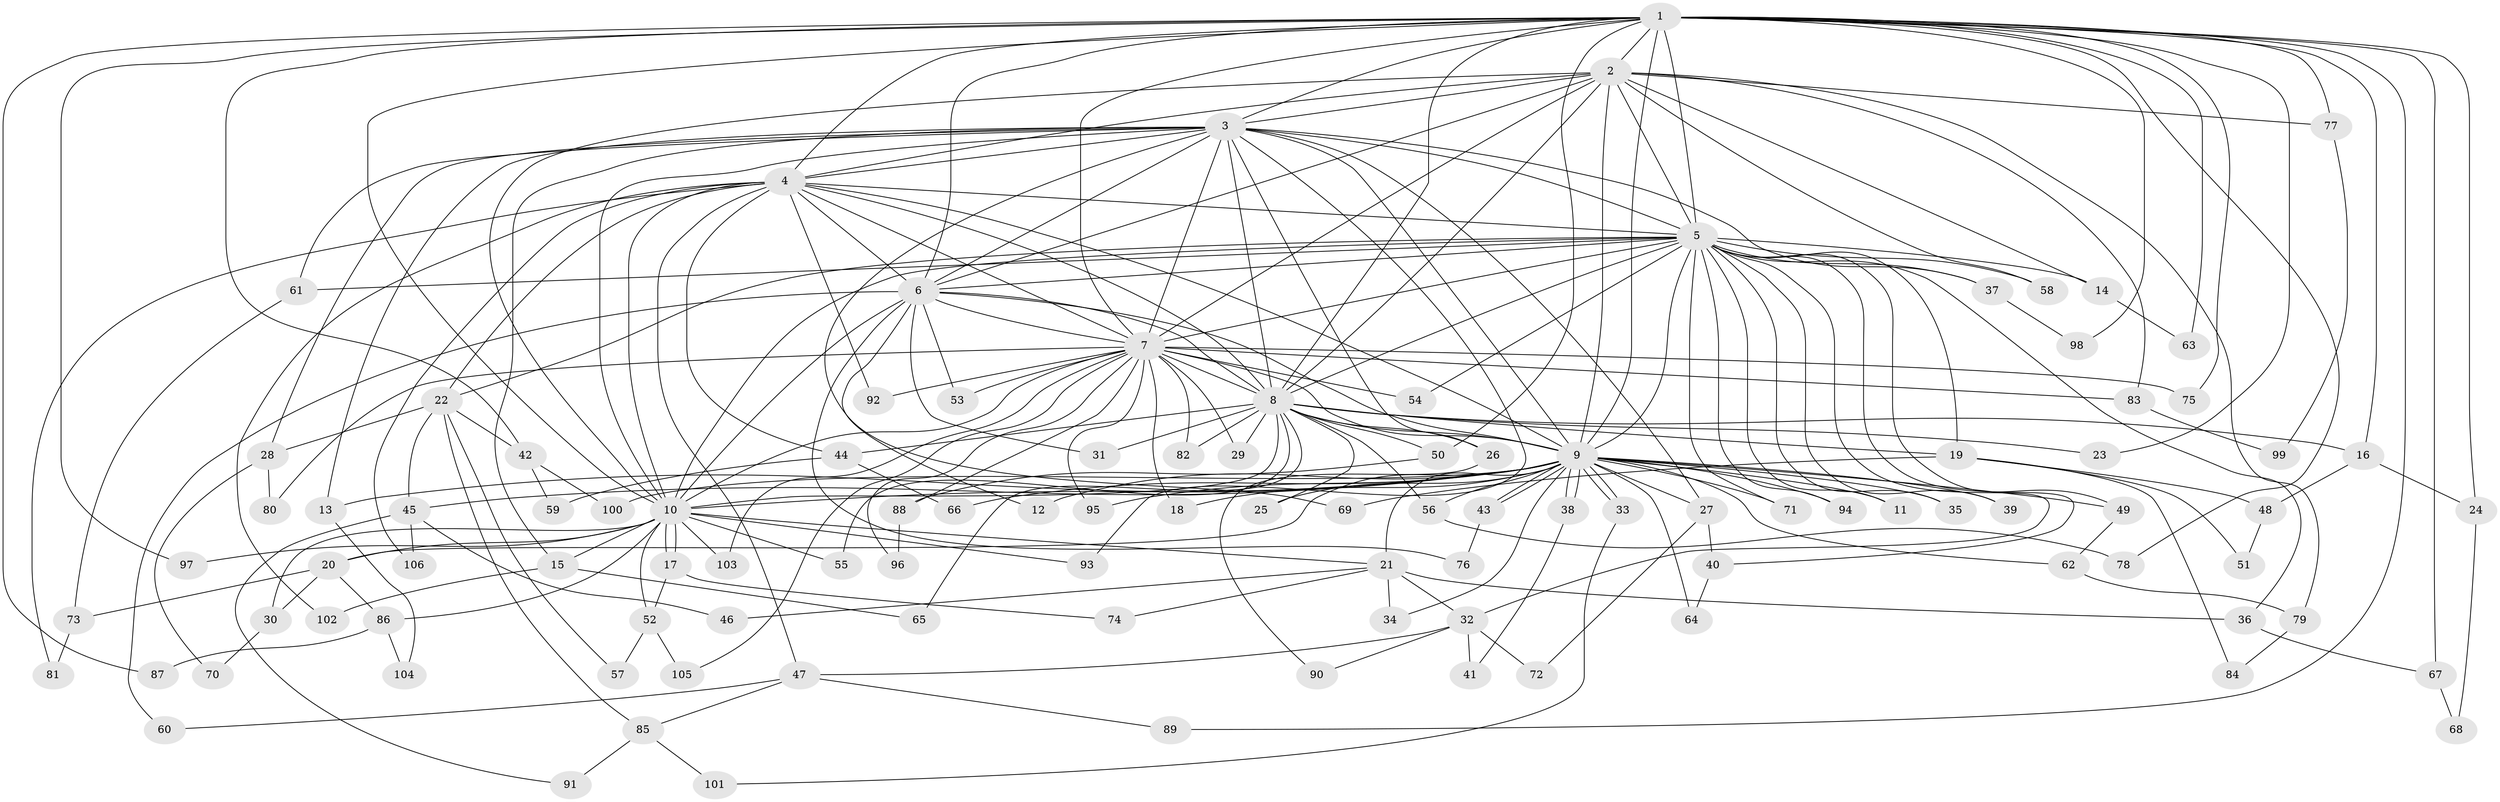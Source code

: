 // Generated by graph-tools (version 1.1) at 2025/35/03/09/25 02:35:05]
// undirected, 106 vertices, 237 edges
graph export_dot {
graph [start="1"]
  node [color=gray90,style=filled];
  1;
  2;
  3;
  4;
  5;
  6;
  7;
  8;
  9;
  10;
  11;
  12;
  13;
  14;
  15;
  16;
  17;
  18;
  19;
  20;
  21;
  22;
  23;
  24;
  25;
  26;
  27;
  28;
  29;
  30;
  31;
  32;
  33;
  34;
  35;
  36;
  37;
  38;
  39;
  40;
  41;
  42;
  43;
  44;
  45;
  46;
  47;
  48;
  49;
  50;
  51;
  52;
  53;
  54;
  55;
  56;
  57;
  58;
  59;
  60;
  61;
  62;
  63;
  64;
  65;
  66;
  67;
  68;
  69;
  70;
  71;
  72;
  73;
  74;
  75;
  76;
  77;
  78;
  79;
  80;
  81;
  82;
  83;
  84;
  85;
  86;
  87;
  88;
  89;
  90;
  91;
  92;
  93;
  94;
  95;
  96;
  97;
  98;
  99;
  100;
  101;
  102;
  103;
  104;
  105;
  106;
  1 -- 2;
  1 -- 3;
  1 -- 4;
  1 -- 5;
  1 -- 6;
  1 -- 7;
  1 -- 8;
  1 -- 9;
  1 -- 10;
  1 -- 16;
  1 -- 23;
  1 -- 24;
  1 -- 42;
  1 -- 50;
  1 -- 63;
  1 -- 67;
  1 -- 75;
  1 -- 77;
  1 -- 78;
  1 -- 87;
  1 -- 89;
  1 -- 97;
  1 -- 98;
  2 -- 3;
  2 -- 4;
  2 -- 5;
  2 -- 6;
  2 -- 7;
  2 -- 8;
  2 -- 9;
  2 -- 10;
  2 -- 14;
  2 -- 58;
  2 -- 77;
  2 -- 79;
  2 -- 83;
  3 -- 4;
  3 -- 5;
  3 -- 6;
  3 -- 7;
  3 -- 8;
  3 -- 9;
  3 -- 10;
  3 -- 13;
  3 -- 15;
  3 -- 26;
  3 -- 27;
  3 -- 28;
  3 -- 37;
  3 -- 61;
  3 -- 69;
  3 -- 93;
  4 -- 5;
  4 -- 6;
  4 -- 7;
  4 -- 8;
  4 -- 9;
  4 -- 10;
  4 -- 22;
  4 -- 44;
  4 -- 47;
  4 -- 81;
  4 -- 92;
  4 -- 102;
  4 -- 106;
  5 -- 6;
  5 -- 7;
  5 -- 8;
  5 -- 9;
  5 -- 10;
  5 -- 11;
  5 -- 14;
  5 -- 19;
  5 -- 22;
  5 -- 32;
  5 -- 35;
  5 -- 36;
  5 -- 37;
  5 -- 39;
  5 -- 40;
  5 -- 49;
  5 -- 54;
  5 -- 58;
  5 -- 61;
  5 -- 71;
  5 -- 94;
  6 -- 7;
  6 -- 8;
  6 -- 9;
  6 -- 10;
  6 -- 12;
  6 -- 31;
  6 -- 53;
  6 -- 60;
  6 -- 76;
  7 -- 8;
  7 -- 9;
  7 -- 10;
  7 -- 18;
  7 -- 29;
  7 -- 53;
  7 -- 54;
  7 -- 75;
  7 -- 80;
  7 -- 82;
  7 -- 83;
  7 -- 88;
  7 -- 92;
  7 -- 95;
  7 -- 96;
  7 -- 103;
  7 -- 105;
  8 -- 9;
  8 -- 10;
  8 -- 16;
  8 -- 19;
  8 -- 23;
  8 -- 25;
  8 -- 26;
  8 -- 29;
  8 -- 31;
  8 -- 44;
  8 -- 50;
  8 -- 55;
  8 -- 56;
  8 -- 65;
  8 -- 82;
  9 -- 10;
  9 -- 11;
  9 -- 12;
  9 -- 13;
  9 -- 18;
  9 -- 20;
  9 -- 21;
  9 -- 25;
  9 -- 27;
  9 -- 33;
  9 -- 33;
  9 -- 34;
  9 -- 35;
  9 -- 38;
  9 -- 38;
  9 -- 39;
  9 -- 43;
  9 -- 43;
  9 -- 45;
  9 -- 49;
  9 -- 56;
  9 -- 62;
  9 -- 64;
  9 -- 66;
  9 -- 71;
  9 -- 94;
  9 -- 95;
  9 -- 100;
  10 -- 15;
  10 -- 17;
  10 -- 17;
  10 -- 20;
  10 -- 21;
  10 -- 30;
  10 -- 52;
  10 -- 55;
  10 -- 86;
  10 -- 93;
  10 -- 97;
  10 -- 103;
  13 -- 104;
  14 -- 63;
  15 -- 65;
  15 -- 102;
  16 -- 24;
  16 -- 48;
  17 -- 52;
  17 -- 74;
  19 -- 48;
  19 -- 51;
  19 -- 69;
  19 -- 84;
  20 -- 30;
  20 -- 73;
  20 -- 86;
  21 -- 32;
  21 -- 34;
  21 -- 36;
  21 -- 46;
  21 -- 74;
  22 -- 28;
  22 -- 42;
  22 -- 45;
  22 -- 57;
  22 -- 85;
  24 -- 68;
  26 -- 90;
  27 -- 40;
  27 -- 72;
  28 -- 70;
  28 -- 80;
  30 -- 70;
  32 -- 41;
  32 -- 47;
  32 -- 72;
  32 -- 90;
  33 -- 101;
  36 -- 67;
  37 -- 98;
  38 -- 41;
  40 -- 64;
  42 -- 59;
  42 -- 100;
  43 -- 76;
  44 -- 59;
  44 -- 66;
  45 -- 46;
  45 -- 91;
  45 -- 106;
  47 -- 60;
  47 -- 85;
  47 -- 89;
  48 -- 51;
  49 -- 62;
  50 -- 88;
  52 -- 57;
  52 -- 105;
  56 -- 78;
  61 -- 73;
  62 -- 79;
  67 -- 68;
  73 -- 81;
  77 -- 99;
  79 -- 84;
  83 -- 99;
  85 -- 91;
  85 -- 101;
  86 -- 87;
  86 -- 104;
  88 -- 96;
}
